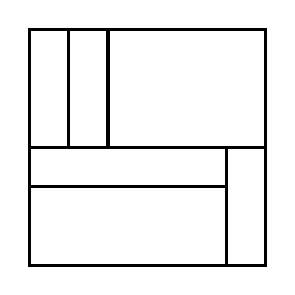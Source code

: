 \begin{tikzpicture}[very thick, scale=.5]
    \draw (0,3) rectangle (1,6);
    \draw (1,3) rectangle (2,6);
    \draw (2,3) rectangle (6,6);
    \draw (0,2) rectangle (5,3);
    \draw (0,0) rectangle (5,2);
    \draw (5,0) rectangle (6,3);
\end{tikzpicture}
